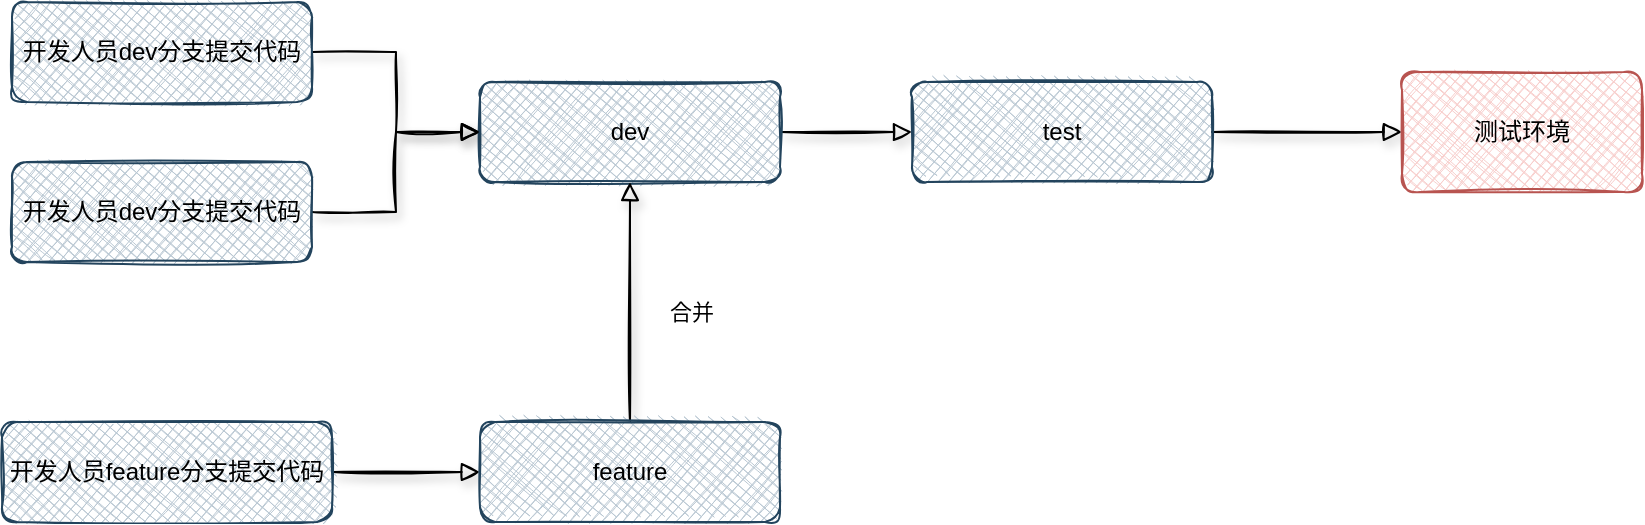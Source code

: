 <mxfile version="16.0.0" type="github">
  <diagram id="inYY3UJfHC1M5rYNKaPg" name="Page-1">
    <mxGraphModel dx="981" dy="573" grid="1" gridSize="10" guides="1" tooltips="1" connect="1" arrows="1" fold="1" page="1" pageScale="1" pageWidth="827" pageHeight="1169" math="0" shadow="0">
      <root>
        <mxCell id="0" />
        <mxCell id="1" parent="0" />
        <mxCell id="9wBvVutJKOYILBzCiKMt-3" value="" style="edgeStyle=orthogonalEdgeStyle;rounded=0;orthogonalLoop=1;jettySize=auto;html=1;fontFamily=Helvetica;fontSize=11;fontColor=default;endArrow=block;endFill=0;shadow=1;sketch=1;strokeWidth=1;endSize=7;startSize=7;" parent="1" source="9wBvVutJKOYILBzCiKMt-1" target="9wBvVutJKOYILBzCiKMt-2" edge="1">
          <mxGeometry relative="1" as="geometry" />
        </mxCell>
        <mxCell id="9wBvVutJKOYILBzCiKMt-1" value="开发人员dev分支提交代码" style="rounded=1;whiteSpace=wrap;html=1;fillColor=#bac8d3;strokeColor=#23445d;gradientDirection=north;shadow=0;sketch=1;glass=0;fillStyle=cross-hatch;strokeWidth=1;perimeterSpacing=0;" parent="1" vertex="1">
          <mxGeometry x="30" y="70" width="150" height="50" as="geometry" />
        </mxCell>
        <mxCell id="j6jLbYVHlDXKvZPqw0os-7" style="edgeStyle=orthogonalEdgeStyle;shape=connector;rounded=0;sketch=1;jumpStyle=arc;orthogonalLoop=1;jettySize=auto;html=1;shadow=1;labelBackgroundColor=default;fontFamily=Helvetica;fontSize=11;fontColor=default;endArrow=block;endFill=0;startSize=7;endSize=7;strokeColor=default;strokeWidth=1;" edge="1" parent="1" source="9wBvVutJKOYILBzCiKMt-2" target="j6jLbYVHlDXKvZPqw0os-6">
          <mxGeometry relative="1" as="geometry" />
        </mxCell>
        <mxCell id="9wBvVutJKOYILBzCiKMt-2" value="dev" style="rounded=1;whiteSpace=wrap;html=1;fillColor=#bac8d3;strokeColor=#23445d;gradientDirection=north;shadow=0;sketch=1;glass=0;fillStyle=cross-hatch;strokeWidth=1;perimeterSpacing=0;" parent="1" vertex="1">
          <mxGeometry x="264" y="110" width="150" height="50" as="geometry" />
        </mxCell>
        <mxCell id="9wBvVutJKOYILBzCiKMt-5" style="edgeStyle=orthogonalEdgeStyle;rounded=0;orthogonalLoop=1;jettySize=auto;html=1;entryX=0;entryY=0.5;entryDx=0;entryDy=0;fontFamily=Helvetica;fontSize=11;fontColor=default;endArrow=block;endFill=0;shadow=1;sketch=1;strokeWidth=1;endSize=7;startSize=7;" parent="1" source="9wBvVutJKOYILBzCiKMt-4" target="9wBvVutJKOYILBzCiKMt-2" edge="1">
          <mxGeometry relative="1" as="geometry" />
        </mxCell>
        <mxCell id="9wBvVutJKOYILBzCiKMt-4" value="开发人员dev分支提交代码" style="rounded=1;whiteSpace=wrap;html=1;fillColor=#bac8d3;strokeColor=#23445d;gradientDirection=north;shadow=0;sketch=1;glass=0;fillStyle=cross-hatch;strokeWidth=1;perimeterSpacing=0;" parent="1" vertex="1">
          <mxGeometry x="30" y="150" width="150" height="50" as="geometry" />
        </mxCell>
        <mxCell id="j6jLbYVHlDXKvZPqw0os-3" style="edgeStyle=orthogonalEdgeStyle;rounded=0;orthogonalLoop=1;jettySize=auto;html=1;endArrow=block;endFill=0;shadow=1;sketch=1;strokeWidth=1;endSize=7;startSize=7;" edge="1" parent="1" source="j6jLbYVHlDXKvZPqw0os-1" target="j6jLbYVHlDXKvZPqw0os-2">
          <mxGeometry relative="1" as="geometry" />
        </mxCell>
        <mxCell id="j6jLbYVHlDXKvZPqw0os-1" value="开发人员feature分支提交代码" style="rounded=1;whiteSpace=wrap;html=1;fillColor=#bac8d3;strokeColor=#23445d;gradientDirection=north;shadow=0;sketch=1;glass=0;fillStyle=cross-hatch;strokeWidth=1;perimeterSpacing=0;" vertex="1" parent="1">
          <mxGeometry x="25" y="280" width="165" height="50" as="geometry" />
        </mxCell>
        <mxCell id="j6jLbYVHlDXKvZPqw0os-4" style="edgeStyle=orthogonalEdgeStyle;orthogonalLoop=1;jettySize=auto;html=1;entryX=0.5;entryY=1;entryDx=0;entryDy=0;rounded=0;endArrow=block;endFill=0;shadow=1;sketch=1;strokeWidth=1;endSize=7;startSize=7;jumpStyle=arc;" edge="1" parent="1" source="j6jLbYVHlDXKvZPqw0os-2" target="9wBvVutJKOYILBzCiKMt-2">
          <mxGeometry relative="1" as="geometry" />
        </mxCell>
        <mxCell id="j6jLbYVHlDXKvZPqw0os-2" value="feature" style="rounded=1;whiteSpace=wrap;html=1;fillColor=#bac8d3;strokeColor=#23445d;gradientDirection=north;shadow=0;sketch=1;glass=0;fillStyle=cross-hatch;strokeWidth=1;perimeterSpacing=0;" vertex="1" parent="1">
          <mxGeometry x="264" y="280" width="150" height="50" as="geometry" />
        </mxCell>
        <mxCell id="j6jLbYVHlDXKvZPqw0os-5" value="合并" style="text;html=1;strokeColor=none;fillColor=none;align=center;verticalAlign=middle;whiteSpace=wrap;rounded=0;fontFamily=Helvetica;fontSize=11;fontColor=default;" vertex="1" parent="1">
          <mxGeometry x="340" y="210" width="60" height="30" as="geometry" />
        </mxCell>
        <mxCell id="j6jLbYVHlDXKvZPqw0os-13" value="" style="edgeStyle=orthogonalEdgeStyle;shape=connector;rounded=0;sketch=1;jumpStyle=arc;orthogonalLoop=1;jettySize=auto;html=1;shadow=1;labelBackgroundColor=default;fontFamily=Helvetica;fontSize=11;fontColor=default;endArrow=block;endFill=0;startSize=7;endSize=7;strokeColor=default;strokeWidth=1;" edge="1" parent="1" source="j6jLbYVHlDXKvZPqw0os-6" target="j6jLbYVHlDXKvZPqw0os-12">
          <mxGeometry relative="1" as="geometry" />
        </mxCell>
        <mxCell id="j6jLbYVHlDXKvZPqw0os-6" value="test" style="rounded=1;whiteSpace=wrap;html=1;fillColor=#bac8d3;strokeColor=#23445d;gradientDirection=north;shadow=0;sketch=1;glass=0;fillStyle=cross-hatch;strokeWidth=1;perimeterSpacing=0;" vertex="1" parent="1">
          <mxGeometry x="480" y="110" width="150" height="50" as="geometry" />
        </mxCell>
        <mxCell id="j6jLbYVHlDXKvZPqw0os-12" value="测试环境" style="whiteSpace=wrap;html=1;fillColor=#f8cecc;strokeColor=#b85450;rounded=1;gradientDirection=north;shadow=0;sketch=1;glass=0;fillStyle=cross-hatch;strokeWidth=1;" vertex="1" parent="1">
          <mxGeometry x="725" y="105" width="120" height="60" as="geometry" />
        </mxCell>
      </root>
    </mxGraphModel>
  </diagram>
</mxfile>
